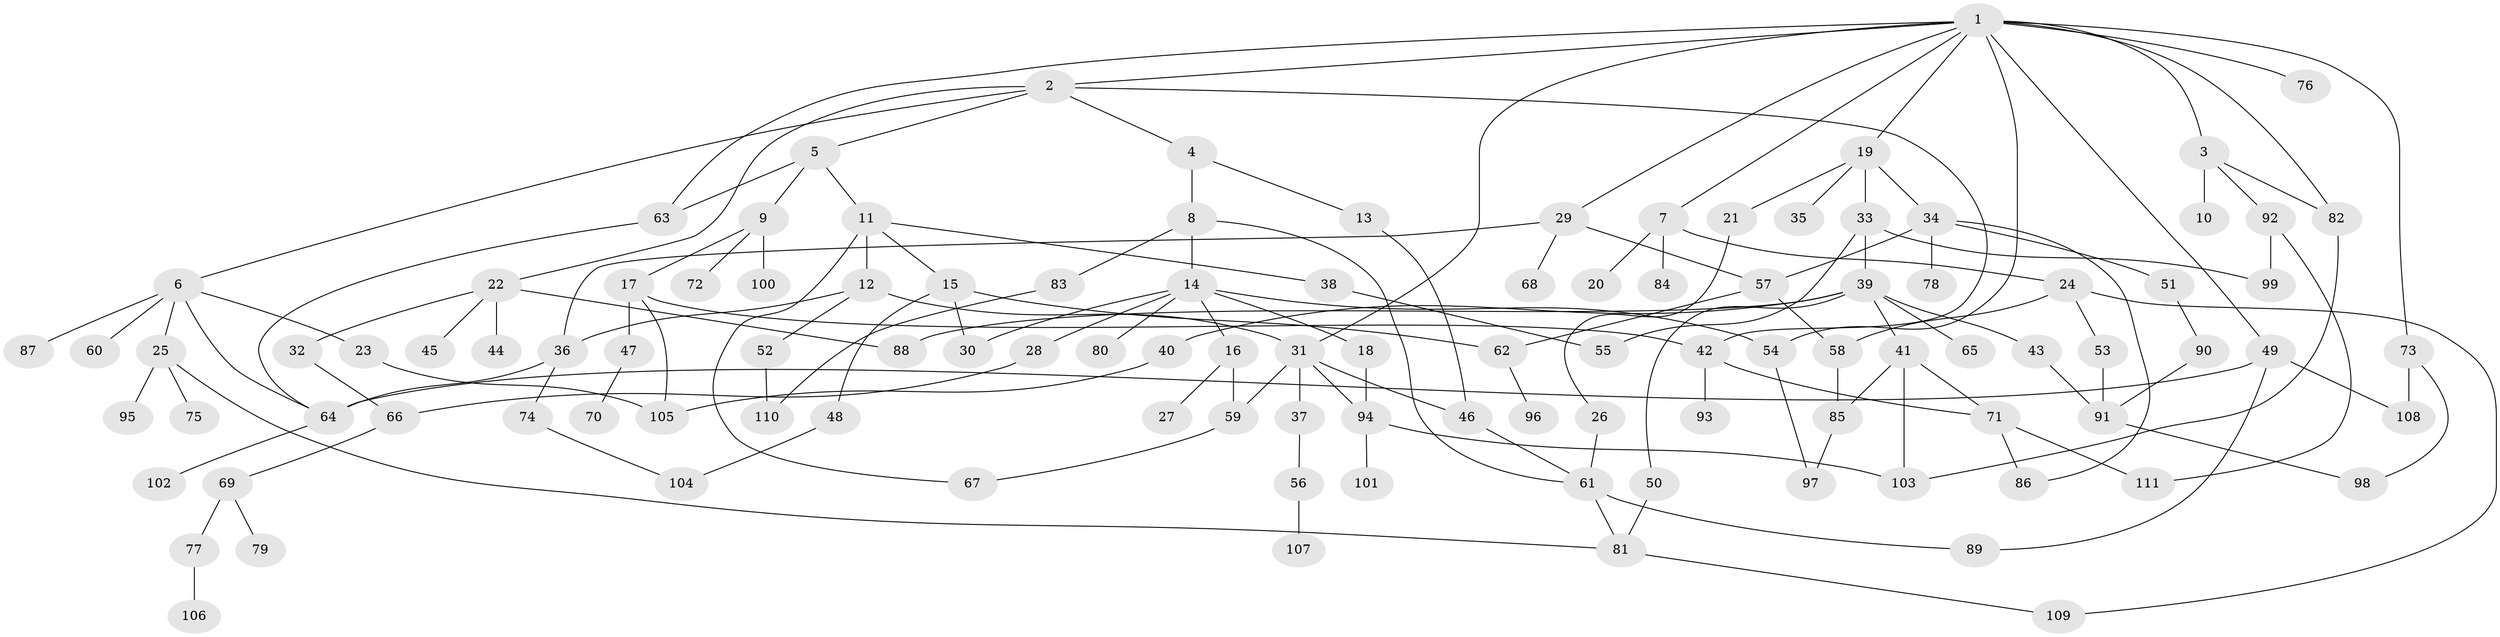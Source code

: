 // coarse degree distribution, {13: 0.013157894736842105, 10: 0.013157894736842105, 5: 0.06578947368421052, 4: 0.11842105263157894, 6: 0.07894736842105263, 3: 0.17105263157894737, 1: 0.27631578947368424, 2: 0.23684210526315788, 7: 0.013157894736842105, 9: 0.013157894736842105}
// Generated by graph-tools (version 1.1) at 2025/51/02/27/25 19:51:36]
// undirected, 111 vertices, 152 edges
graph export_dot {
graph [start="1"]
  node [color=gray90,style=filled];
  1;
  2;
  3;
  4;
  5;
  6;
  7;
  8;
  9;
  10;
  11;
  12;
  13;
  14;
  15;
  16;
  17;
  18;
  19;
  20;
  21;
  22;
  23;
  24;
  25;
  26;
  27;
  28;
  29;
  30;
  31;
  32;
  33;
  34;
  35;
  36;
  37;
  38;
  39;
  40;
  41;
  42;
  43;
  44;
  45;
  46;
  47;
  48;
  49;
  50;
  51;
  52;
  53;
  54;
  55;
  56;
  57;
  58;
  59;
  60;
  61;
  62;
  63;
  64;
  65;
  66;
  67;
  68;
  69;
  70;
  71;
  72;
  73;
  74;
  75;
  76;
  77;
  78;
  79;
  80;
  81;
  82;
  83;
  84;
  85;
  86;
  87;
  88;
  89;
  90;
  91;
  92;
  93;
  94;
  95;
  96;
  97;
  98;
  99;
  100;
  101;
  102;
  103;
  104;
  105;
  106;
  107;
  108;
  109;
  110;
  111;
  1 -- 2;
  1 -- 3;
  1 -- 7;
  1 -- 19;
  1 -- 29;
  1 -- 49;
  1 -- 54;
  1 -- 63;
  1 -- 73;
  1 -- 76;
  1 -- 82;
  1 -- 31;
  2 -- 4;
  2 -- 5;
  2 -- 6;
  2 -- 22;
  2 -- 42;
  3 -- 10;
  3 -- 82;
  3 -- 92;
  4 -- 8;
  4 -- 13;
  5 -- 9;
  5 -- 11;
  5 -- 63;
  6 -- 23;
  6 -- 25;
  6 -- 60;
  6 -- 87;
  6 -- 64;
  7 -- 20;
  7 -- 24;
  7 -- 84;
  8 -- 14;
  8 -- 83;
  8 -- 61;
  9 -- 17;
  9 -- 72;
  9 -- 100;
  11 -- 12;
  11 -- 15;
  11 -- 38;
  11 -- 67;
  12 -- 31;
  12 -- 52;
  12 -- 36;
  13 -- 46;
  14 -- 16;
  14 -- 18;
  14 -- 28;
  14 -- 80;
  14 -- 54;
  14 -- 30;
  15 -- 30;
  15 -- 48;
  15 -- 62;
  16 -- 27;
  16 -- 59;
  17 -- 47;
  17 -- 105;
  17 -- 42;
  18 -- 94;
  19 -- 21;
  19 -- 33;
  19 -- 34;
  19 -- 35;
  21 -- 26;
  22 -- 32;
  22 -- 44;
  22 -- 45;
  22 -- 88;
  23 -- 105;
  24 -- 53;
  24 -- 58;
  24 -- 109;
  25 -- 75;
  25 -- 81;
  25 -- 95;
  26 -- 61;
  28 -- 66;
  29 -- 36;
  29 -- 57;
  29 -- 68;
  31 -- 37;
  31 -- 46;
  31 -- 94;
  31 -- 59;
  32 -- 66;
  33 -- 39;
  33 -- 55;
  33 -- 99;
  34 -- 51;
  34 -- 78;
  34 -- 86;
  34 -- 57;
  36 -- 74;
  36 -- 64;
  37 -- 56;
  38 -- 55;
  39 -- 40;
  39 -- 41;
  39 -- 43;
  39 -- 50;
  39 -- 65;
  39 -- 88;
  40 -- 105;
  41 -- 71;
  41 -- 85;
  41 -- 103;
  42 -- 71;
  42 -- 93;
  43 -- 91;
  46 -- 61;
  47 -- 70;
  48 -- 104;
  49 -- 89;
  49 -- 108;
  49 -- 64;
  50 -- 81;
  51 -- 90;
  52 -- 110;
  53 -- 91;
  54 -- 97;
  56 -- 107;
  57 -- 58;
  57 -- 62;
  58 -- 85;
  59 -- 67;
  61 -- 89;
  61 -- 81;
  62 -- 96;
  63 -- 64;
  64 -- 102;
  66 -- 69;
  69 -- 77;
  69 -- 79;
  71 -- 86;
  71 -- 111;
  73 -- 98;
  73 -- 108;
  74 -- 104;
  77 -- 106;
  81 -- 109;
  82 -- 103;
  83 -- 110;
  85 -- 97;
  90 -- 91;
  91 -- 98;
  92 -- 111;
  92 -- 99;
  94 -- 101;
  94 -- 103;
}
